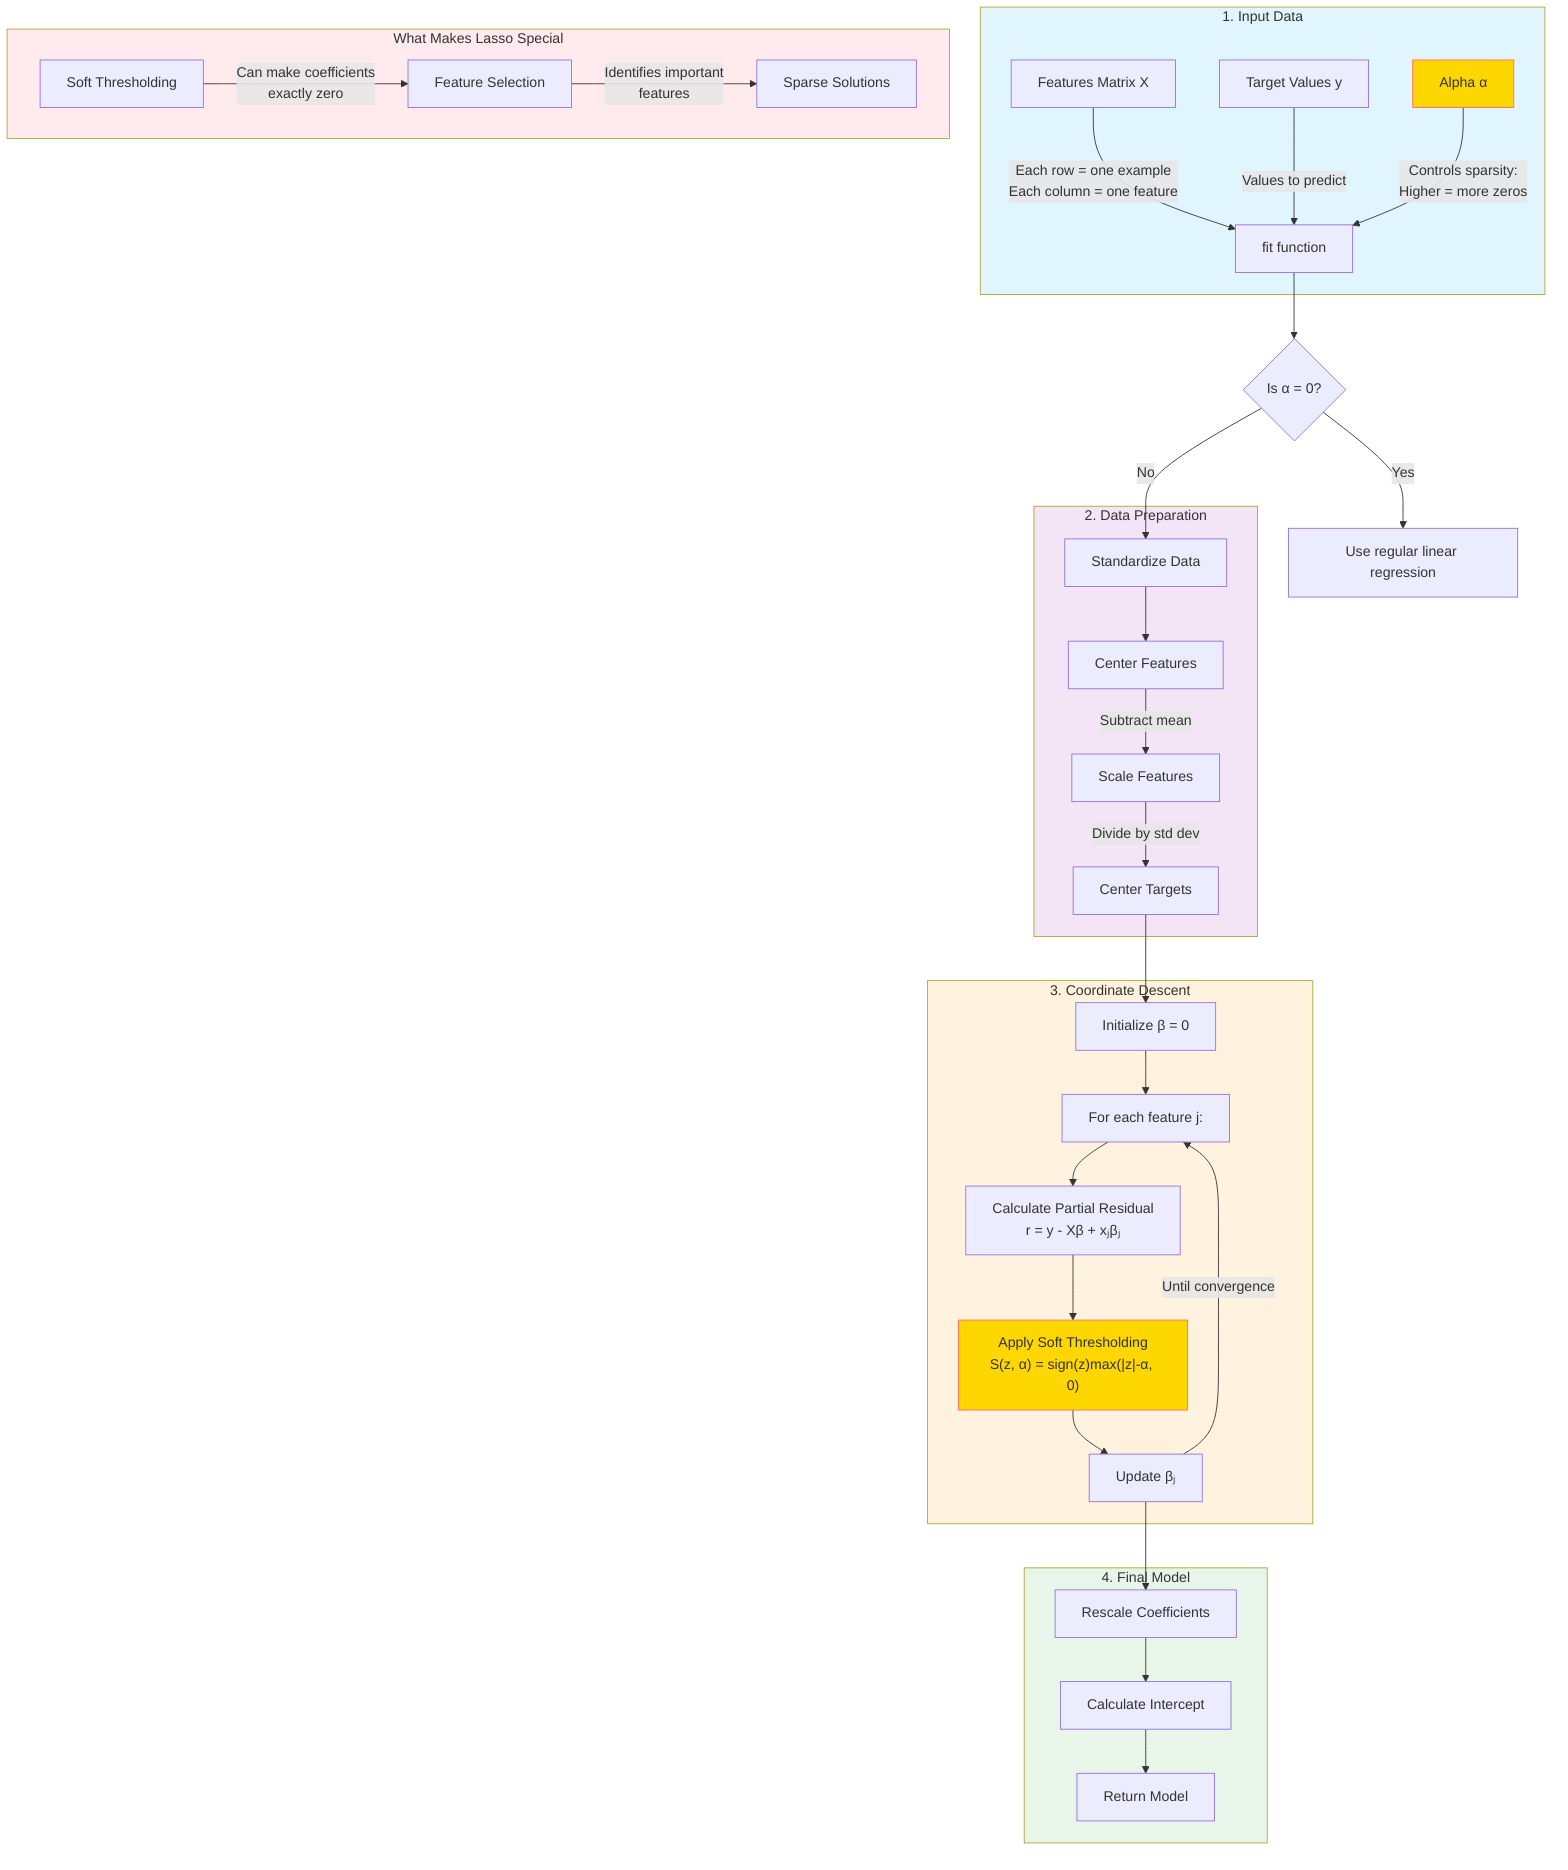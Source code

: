flowchart TD
    subgraph Input["1. Input Data"]
        A[Features Matrix X] --> |"Each row = one example\nEach column = one feature"| C
        B[Target Values y] --> |"Values to predict"| C
        P[Alpha α] --> |"Controls sparsity:\nHigher = more zeros"| C
    end

    C[fit function] --> D{Is α = 0?}
    
    D -->|"Yes"| E[Use regular linear regression]
    D -->|"No"| F[Standardize Data]
    
    subgraph Standardization["2. Data Preparation"]
        F --> G[Center Features]
        G -->|"Subtract mean"| H[Scale Features]
        H -->|"Divide by std dev"| I[Center Targets]
    end
    
    subgraph Optimization["3. Coordinate Descent"]
        I --> J["Initialize β = 0"]
        J --> K["For each feature j:"]
        K --> L["Calculate Partial Residual\nr = y - Xβ + xⱼβⱼ"]
        L --> M["Apply Soft Thresholding\nS(z, α) = sign(z)max(|z|-α, 0)"]
        M --> N["Update βⱼ"]
        N -->|"Until convergence"| K
    end
    
    subgraph Output["4. Final Model"]
        N --> O[Rescale Coefficients]
        O --> P1[Calculate Intercept]
        P1 --> Q[Return Model]
    end

    subgraph KeyFeature["What Makes Lasso Special"]
        R["Soft Thresholding"] -->|"Can make coefficients\nexactly zero"| S["Feature Selection"]
        S -->|"Identifies important\nfeatures"| T["Sparse Solutions"]
    end

    style Input fill:#e1f5fe
    style Standardization fill:#f3e5f5
    style Optimization fill:#fff3e0
    style Output fill:#e8f5e9
    style KeyFeature fill:#ffebee

    classDef important fill:#ffd700,stroke:#ff6b6b
    class P,M important